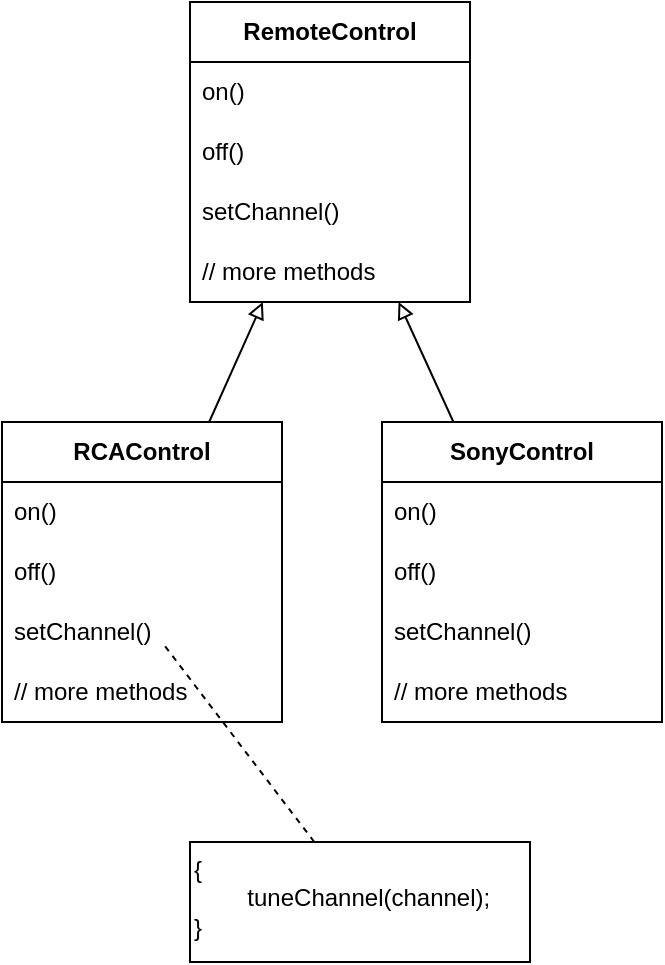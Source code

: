 <mxfile version="20.7.4" type="device"><diagram id="ahAyE9eUKxN_0jiChCt0" name="Sayfa -1"><mxGraphModel dx="698" dy="836" grid="1" gridSize="10" guides="1" tooltips="1" connect="1" arrows="1" fold="1" page="1" pageScale="1" pageWidth="827" pageHeight="1169" math="0" shadow="0"><root><mxCell id="0"/><mxCell id="1" parent="0"/><mxCell id="vVphgksbYjQo8hdgKI9L-1" value="RemoteControl" style="swimlane;fontStyle=1;childLayout=stackLayout;horizontal=1;startSize=30;horizontalStack=0;resizeParent=1;resizeParentMax=0;resizeLast=0;collapsible=1;marginBottom=0;whiteSpace=wrap;html=1;" vertex="1" parent="1"><mxGeometry x="344" y="300" width="140" height="150" as="geometry"/></mxCell><mxCell id="vVphgksbYjQo8hdgKI9L-2" value="on()" style="text;strokeColor=none;fillColor=none;align=left;verticalAlign=middle;spacingLeft=4;spacingRight=4;overflow=hidden;points=[[0,0.5],[1,0.5]];portConstraint=eastwest;rotatable=0;whiteSpace=wrap;html=1;" vertex="1" parent="vVphgksbYjQo8hdgKI9L-1"><mxGeometry y="30" width="140" height="30" as="geometry"/></mxCell><mxCell id="vVphgksbYjQo8hdgKI9L-3" value="off()" style="text;strokeColor=none;fillColor=none;align=left;verticalAlign=middle;spacingLeft=4;spacingRight=4;overflow=hidden;points=[[0,0.5],[1,0.5]];portConstraint=eastwest;rotatable=0;whiteSpace=wrap;html=1;" vertex="1" parent="vVphgksbYjQo8hdgKI9L-1"><mxGeometry y="60" width="140" height="30" as="geometry"/></mxCell><mxCell id="vVphgksbYjQo8hdgKI9L-4" value="setChannel()" style="text;strokeColor=none;fillColor=none;align=left;verticalAlign=middle;spacingLeft=4;spacingRight=4;overflow=hidden;points=[[0,0.5],[1,0.5]];portConstraint=eastwest;rotatable=0;whiteSpace=wrap;html=1;" vertex="1" parent="vVphgksbYjQo8hdgKI9L-1"><mxGeometry y="90" width="140" height="30" as="geometry"/></mxCell><mxCell id="vVphgksbYjQo8hdgKI9L-5" value="// more methods" style="text;strokeColor=none;fillColor=none;align=left;verticalAlign=middle;spacingLeft=4;spacingRight=4;overflow=hidden;points=[[0,0.5],[1,0.5]];portConstraint=eastwest;rotatable=0;whiteSpace=wrap;html=1;" vertex="1" parent="vVphgksbYjQo8hdgKI9L-1"><mxGeometry y="120" width="140" height="30" as="geometry"/></mxCell><mxCell id="vVphgksbYjQo8hdgKI9L-6" value="SonyControl" style="swimlane;fontStyle=1;childLayout=stackLayout;horizontal=1;startSize=30;horizontalStack=0;resizeParent=1;resizeParentMax=0;resizeLast=0;collapsible=1;marginBottom=0;whiteSpace=wrap;html=1;" vertex="1" parent="1"><mxGeometry x="440" y="510" width="140" height="150" as="geometry"/></mxCell><mxCell id="vVphgksbYjQo8hdgKI9L-7" value="on()" style="text;strokeColor=none;fillColor=none;align=left;verticalAlign=middle;spacingLeft=4;spacingRight=4;overflow=hidden;points=[[0,0.5],[1,0.5]];portConstraint=eastwest;rotatable=0;whiteSpace=wrap;html=1;" vertex="1" parent="vVphgksbYjQo8hdgKI9L-6"><mxGeometry y="30" width="140" height="30" as="geometry"/></mxCell><mxCell id="vVphgksbYjQo8hdgKI9L-8" value="off()" style="text;strokeColor=none;fillColor=none;align=left;verticalAlign=middle;spacingLeft=4;spacingRight=4;overflow=hidden;points=[[0,0.5],[1,0.5]];portConstraint=eastwest;rotatable=0;whiteSpace=wrap;html=1;" vertex="1" parent="vVphgksbYjQo8hdgKI9L-6"><mxGeometry y="60" width="140" height="30" as="geometry"/></mxCell><mxCell id="vVphgksbYjQo8hdgKI9L-9" value="setChannel()" style="text;strokeColor=none;fillColor=none;align=left;verticalAlign=middle;spacingLeft=4;spacingRight=4;overflow=hidden;points=[[0,0.5],[1,0.5]];portConstraint=eastwest;rotatable=0;whiteSpace=wrap;html=1;" vertex="1" parent="vVphgksbYjQo8hdgKI9L-6"><mxGeometry y="90" width="140" height="30" as="geometry"/></mxCell><mxCell id="vVphgksbYjQo8hdgKI9L-10" value="// more methods" style="text;strokeColor=none;fillColor=none;align=left;verticalAlign=middle;spacingLeft=4;spacingRight=4;overflow=hidden;points=[[0,0.5],[1,0.5]];portConstraint=eastwest;rotatable=0;whiteSpace=wrap;html=1;" vertex="1" parent="vVphgksbYjQo8hdgKI9L-6"><mxGeometry y="120" width="140" height="30" as="geometry"/></mxCell><mxCell id="vVphgksbYjQo8hdgKI9L-11" value="RCAControl" style="swimlane;fontStyle=1;childLayout=stackLayout;horizontal=1;startSize=30;horizontalStack=0;resizeParent=1;resizeParentMax=0;resizeLast=0;collapsible=1;marginBottom=0;whiteSpace=wrap;html=1;" vertex="1" parent="1"><mxGeometry x="250" y="510" width="140" height="150" as="geometry"/></mxCell><mxCell id="vVphgksbYjQo8hdgKI9L-12" value="on()" style="text;strokeColor=none;fillColor=none;align=left;verticalAlign=middle;spacingLeft=4;spacingRight=4;overflow=hidden;points=[[0,0.5],[1,0.5]];portConstraint=eastwest;rotatable=0;whiteSpace=wrap;html=1;" vertex="1" parent="vVphgksbYjQo8hdgKI9L-11"><mxGeometry y="30" width="140" height="30" as="geometry"/></mxCell><mxCell id="vVphgksbYjQo8hdgKI9L-13" value="off()" style="text;strokeColor=none;fillColor=none;align=left;verticalAlign=middle;spacingLeft=4;spacingRight=4;overflow=hidden;points=[[0,0.5],[1,0.5]];portConstraint=eastwest;rotatable=0;whiteSpace=wrap;html=1;" vertex="1" parent="vVphgksbYjQo8hdgKI9L-11"><mxGeometry y="60" width="140" height="30" as="geometry"/></mxCell><mxCell id="vVphgksbYjQo8hdgKI9L-14" value="setChannel()" style="text;strokeColor=none;fillColor=none;align=left;verticalAlign=middle;spacingLeft=4;spacingRight=4;overflow=hidden;points=[[0,0.5],[1,0.5]];portConstraint=eastwest;rotatable=0;whiteSpace=wrap;html=1;" vertex="1" parent="vVphgksbYjQo8hdgKI9L-11"><mxGeometry y="90" width="140" height="30" as="geometry"/></mxCell><mxCell id="vVphgksbYjQo8hdgKI9L-15" value="// more methods" style="text;strokeColor=none;fillColor=none;align=left;verticalAlign=middle;spacingLeft=4;spacingRight=4;overflow=hidden;points=[[0,0.5],[1,0.5]];portConstraint=eastwest;rotatable=0;whiteSpace=wrap;html=1;" vertex="1" parent="vVphgksbYjQo8hdgKI9L-11"><mxGeometry y="120" width="140" height="30" as="geometry"/></mxCell><mxCell id="vVphgksbYjQo8hdgKI9L-16" value="" style="endArrow=block;html=1;rounded=0;endFill=0;" edge="1" parent="1" source="vVphgksbYjQo8hdgKI9L-11" target="vVphgksbYjQo8hdgKI9L-1"><mxGeometry width="50" height="50" relative="1" as="geometry"><mxPoint x="220" y="500" as="sourcePoint"/><mxPoint x="270" y="450" as="targetPoint"/></mxGeometry></mxCell><mxCell id="vVphgksbYjQo8hdgKI9L-17" value="" style="endArrow=block;html=1;rounded=0;endFill=0;" edge="1" parent="1" source="vVphgksbYjQo8hdgKI9L-6" target="vVphgksbYjQo8hdgKI9L-1"><mxGeometry width="50" height="50" relative="1" as="geometry"><mxPoint x="363.571" y="520" as="sourcePoint"/><mxPoint x="390.429" y="460" as="targetPoint"/></mxGeometry></mxCell><mxCell id="vVphgksbYjQo8hdgKI9L-18" value="{&lt;br&gt;&lt;span style=&quot;white-space: pre;&quot;&gt;&#9;&lt;/span&gt;tuneChannel(channel);&lt;br&gt;}" style="rounded=0;whiteSpace=wrap;html=1;align=left;verticalAlign=top;" vertex="1" parent="1"><mxGeometry x="344" y="720" width="170" height="60" as="geometry"/></mxCell><mxCell id="vVphgksbYjQo8hdgKI9L-20" value="" style="endArrow=none;dashed=1;html=1;rounded=0;entryX=0.571;entryY=0.667;entryDx=0;entryDy=0;entryPerimeter=0;" edge="1" parent="1" source="vVphgksbYjQo8hdgKI9L-18" target="vVphgksbYjQo8hdgKI9L-14"><mxGeometry width="50" height="50" relative="1" as="geometry"><mxPoint x="190" y="740" as="sourcePoint"/><mxPoint x="200" y="630" as="targetPoint"/></mxGeometry></mxCell></root></mxGraphModel></diagram></mxfile>
